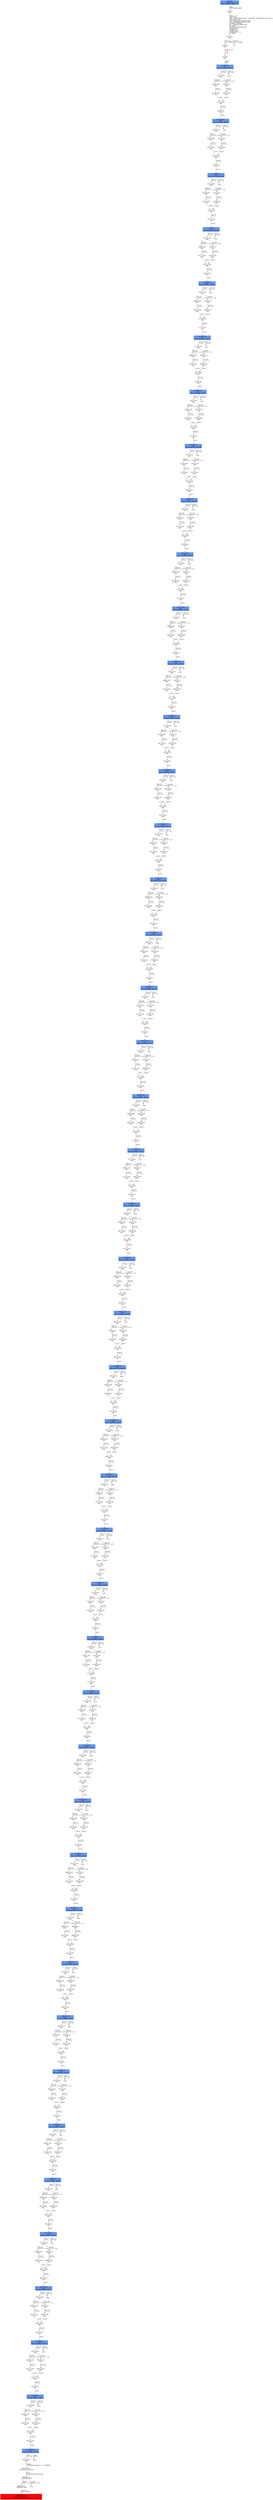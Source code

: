 digraph ARG {
node [style="filled" shape="box" color="white"]
0 [fillcolor="cornflowerblue" label="0 @ N20\nmain entry\nAbstractionState: ABS0: true\n" id="0"]
17 [label="17 @ N44\nmain\n" id="17"]
18 [label="18 @ N26\nmain\n" id="18"]
19 [label="19 @ N27\nmain\n" id="19"]
22 [label="22 @ N32\nmain\n" id="22"]
5174 [fillcolor="cornflowerblue" label="5174 @ N33\nmain\nAbstractionState: ABS535\n" id="5174"]
5175 [label="5175 @ N34\nmain\n" id="5175"]
5186 [label="5186 @ N38\nmain\n" id="5186"]
5187 [label="5187 @ N40\nmain\n" id="5187"]
5191 [label="5191 @ N36\nmain\n" id="5191"]
5192 [label="5192 @ N41\nmain\n" id="5192"]
5194 [fillcolor="cornflowerblue" label="5194 @ N33\nmain\nAbstractionState: ABS537\n" id="5194"]
5195 [label="5195 @ N34\nmain\n" id="5195"]
5206 [label="5206 @ N38\nmain\n" id="5206"]
5207 [label="5207 @ N40\nmain\n" id="5207"]
5211 [label="5211 @ N36\nmain\n" id="5211"]
5212 [label="5212 @ N41\nmain\n" id="5212"]
5214 [fillcolor="cornflowerblue" label="5214 @ N33\nmain\nAbstractionState: ABS539\n" id="5214"]
5215 [label="5215 @ N34\nmain\n" id="5215"]
5226 [label="5226 @ N38\nmain\n" id="5226"]
5227 [label="5227 @ N40\nmain\n" id="5227"]
5231 [label="5231 @ N36\nmain\n" id="5231"]
5232 [label="5232 @ N41\nmain\n" id="5232"]
5234 [fillcolor="cornflowerblue" label="5234 @ N33\nmain\nAbstractionState: ABS541\n" id="5234"]
5235 [label="5235 @ N34\nmain\n" id="5235"]
5246 [label="5246 @ N38\nmain\n" id="5246"]
5247 [label="5247 @ N40\nmain\n" id="5247"]
5251 [label="5251 @ N36\nmain\n" id="5251"]
5252 [label="5252 @ N41\nmain\n" id="5252"]
5254 [fillcolor="cornflowerblue" label="5254 @ N33\nmain\nAbstractionState: ABS543\n" id="5254"]
5255 [label="5255 @ N34\nmain\n" id="5255"]
5266 [label="5266 @ N38\nmain\n" id="5266"]
5267 [label="5267 @ N40\nmain\n" id="5267"]
5271 [label="5271 @ N36\nmain\n" id="5271"]
5272 [label="5272 @ N41\nmain\n" id="5272"]
5274 [fillcolor="cornflowerblue" label="5274 @ N33\nmain\nAbstractionState: ABS545\n" id="5274"]
5275 [label="5275 @ N34\nmain\n" id="5275"]
5286 [label="5286 @ N38\nmain\n" id="5286"]
5287 [label="5287 @ N40\nmain\n" id="5287"]
5291 [label="5291 @ N36\nmain\n" id="5291"]
5292 [label="5292 @ N41\nmain\n" id="5292"]
5294 [fillcolor="cornflowerblue" label="5294 @ N33\nmain\nAbstractionState: ABS547\n" id="5294"]
5295 [label="5295 @ N34\nmain\n" id="5295"]
5306 [label="5306 @ N38\nmain\n" id="5306"]
5307 [label="5307 @ N40\nmain\n" id="5307"]
5311 [label="5311 @ N36\nmain\n" id="5311"]
5312 [label="5312 @ N41\nmain\n" id="5312"]
5314 [fillcolor="cornflowerblue" label="5314 @ N33\nmain\nAbstractionState: ABS549\n" id="5314"]
5315 [label="5315 @ N34\nmain\n" id="5315"]
5326 [label="5326 @ N38\nmain\n" id="5326"]
5327 [label="5327 @ N40\nmain\n" id="5327"]
5331 [label="5331 @ N36\nmain\n" id="5331"]
5332 [label="5332 @ N41\nmain\n" id="5332"]
5334 [fillcolor="cornflowerblue" label="5334 @ N33\nmain\nAbstractionState: ABS551\n" id="5334"]
5335 [label="5335 @ N34\nmain\n" id="5335"]
5346 [label="5346 @ N38\nmain\n" id="5346"]
5347 [label="5347 @ N40\nmain\n" id="5347"]
5351 [label="5351 @ N36\nmain\n" id="5351"]
5352 [label="5352 @ N41\nmain\n" id="5352"]
5354 [fillcolor="cornflowerblue" label="5354 @ N33\nmain\nAbstractionState: ABS553\n" id="5354"]
5355 [label="5355 @ N34\nmain\n" id="5355"]
5366 [label="5366 @ N38\nmain\n" id="5366"]
5367 [label="5367 @ N40\nmain\n" id="5367"]
5371 [label="5371 @ N36\nmain\n" id="5371"]
5372 [label="5372 @ N41\nmain\n" id="5372"]
5374 [fillcolor="cornflowerblue" label="5374 @ N33\nmain\nAbstractionState: ABS555\n" id="5374"]
5375 [label="5375 @ N34\nmain\n" id="5375"]
5386 [label="5386 @ N38\nmain\n" id="5386"]
5387 [label="5387 @ N40\nmain\n" id="5387"]
5391 [label="5391 @ N36\nmain\n" id="5391"]
5392 [label="5392 @ N41\nmain\n" id="5392"]
5394 [fillcolor="cornflowerblue" label="5394 @ N33\nmain\nAbstractionState: ABS557\n" id="5394"]
5395 [label="5395 @ N34\nmain\n" id="5395"]
5406 [label="5406 @ N38\nmain\n" id="5406"]
5407 [label="5407 @ N40\nmain\n" id="5407"]
5411 [label="5411 @ N36\nmain\n" id="5411"]
5412 [label="5412 @ N41\nmain\n" id="5412"]
5414 [fillcolor="cornflowerblue" label="5414 @ N33\nmain\nAbstractionState: ABS559\n" id="5414"]
5415 [label="5415 @ N34\nmain\n" id="5415"]
5426 [label="5426 @ N38\nmain\n" id="5426"]
5427 [label="5427 @ N40\nmain\n" id="5427"]
5431 [label="5431 @ N36\nmain\n" id="5431"]
5432 [label="5432 @ N41\nmain\n" id="5432"]
5434 [fillcolor="cornflowerblue" label="5434 @ N33\nmain\nAbstractionState: ABS561\n" id="5434"]
5435 [label="5435 @ N34\nmain\n" id="5435"]
5446 [label="5446 @ N38\nmain\n" id="5446"]
5447 [label="5447 @ N40\nmain\n" id="5447"]
5451 [label="5451 @ N36\nmain\n" id="5451"]
5452 [label="5452 @ N41\nmain\n" id="5452"]
5454 [fillcolor="cornflowerblue" label="5454 @ N33\nmain\nAbstractionState: ABS563\n" id="5454"]
5455 [label="5455 @ N34\nmain\n" id="5455"]
5466 [label="5466 @ N38\nmain\n" id="5466"]
5467 [label="5467 @ N40\nmain\n" id="5467"]
5471 [label="5471 @ N36\nmain\n" id="5471"]
5472 [label="5472 @ N41\nmain\n" id="5472"]
5474 [fillcolor="cornflowerblue" label="5474 @ N33\nmain\nAbstractionState: ABS565\n" id="5474"]
5475 [label="5475 @ N34\nmain\n" id="5475"]
5486 [label="5486 @ N38\nmain\n" id="5486"]
5487 [label="5487 @ N40\nmain\n" id="5487"]
5491 [label="5491 @ N36\nmain\n" id="5491"]
5492 [label="5492 @ N41\nmain\n" id="5492"]
5494 [fillcolor="cornflowerblue" label="5494 @ N33\nmain\nAbstractionState: ABS567\n" id="5494"]
5495 [label="5495 @ N34\nmain\n" id="5495"]
5506 [label="5506 @ N38\nmain\n" id="5506"]
5507 [label="5507 @ N40\nmain\n" id="5507"]
5511 [label="5511 @ N36\nmain\n" id="5511"]
5512 [label="5512 @ N41\nmain\n" id="5512"]
5514 [fillcolor="cornflowerblue" label="5514 @ N33\nmain\nAbstractionState: ABS569\n" id="5514"]
5515 [label="5515 @ N34\nmain\n" id="5515"]
5526 [label="5526 @ N38\nmain\n" id="5526"]
5527 [label="5527 @ N40\nmain\n" id="5527"]
5531 [label="5531 @ N36\nmain\n" id="5531"]
5532 [label="5532 @ N41\nmain\n" id="5532"]
5534 [fillcolor="cornflowerblue" label="5534 @ N33\nmain\nAbstractionState: ABS571\n" id="5534"]
5535 [label="5535 @ N34\nmain\n" id="5535"]
5546 [label="5546 @ N38\nmain\n" id="5546"]
5547 [label="5547 @ N40\nmain\n" id="5547"]
5551 [label="5551 @ N36\nmain\n" id="5551"]
5552 [label="5552 @ N41\nmain\n" id="5552"]
5554 [fillcolor="cornflowerblue" label="5554 @ N33\nmain\nAbstractionState: ABS573\n" id="5554"]
5555 [label="5555 @ N34\nmain\n" id="5555"]
5566 [label="5566 @ N38\nmain\n" id="5566"]
5567 [label="5567 @ N40\nmain\n" id="5567"]
5571 [label="5571 @ N36\nmain\n" id="5571"]
5572 [label="5572 @ N41\nmain\n" id="5572"]
5574 [fillcolor="cornflowerblue" label="5574 @ N33\nmain\nAbstractionState: ABS575\n" id="5574"]
5575 [label="5575 @ N34\nmain\n" id="5575"]
5586 [label="5586 @ N38\nmain\n" id="5586"]
5587 [label="5587 @ N40\nmain\n" id="5587"]
5591 [label="5591 @ N36\nmain\n" id="5591"]
5592 [label="5592 @ N41\nmain\n" id="5592"]
5594 [fillcolor="cornflowerblue" label="5594 @ N33\nmain\nAbstractionState: ABS577\n" id="5594"]
5595 [label="5595 @ N34\nmain\n" id="5595"]
5606 [label="5606 @ N38\nmain\n" id="5606"]
5607 [label="5607 @ N40\nmain\n" id="5607"]
5611 [label="5611 @ N36\nmain\n" id="5611"]
5612 [label="5612 @ N41\nmain\n" id="5612"]
5614 [fillcolor="cornflowerblue" label="5614 @ N33\nmain\nAbstractionState: ABS579\n" id="5614"]
5615 [label="5615 @ N34\nmain\n" id="5615"]
5626 [label="5626 @ N38\nmain\n" id="5626"]
5627 [label="5627 @ N40\nmain\n" id="5627"]
5631 [label="5631 @ N36\nmain\n" id="5631"]
5632 [label="5632 @ N41\nmain\n" id="5632"]
5634 [fillcolor="cornflowerblue" label="5634 @ N33\nmain\nAbstractionState: ABS581\n" id="5634"]
5635 [label="5635 @ N34\nmain\n" id="5635"]
5646 [label="5646 @ N38\nmain\n" id="5646"]
5647 [label="5647 @ N40\nmain\n" id="5647"]
5651 [label="5651 @ N36\nmain\n" id="5651"]
5652 [label="5652 @ N41\nmain\n" id="5652"]
5654 [fillcolor="cornflowerblue" label="5654 @ N33\nmain\nAbstractionState: ABS583\n" id="5654"]
5655 [label="5655 @ N34\nmain\n" id="5655"]
5666 [label="5666 @ N38\nmain\n" id="5666"]
5667 [label="5667 @ N40\nmain\n" id="5667"]
5671 [label="5671 @ N36\nmain\n" id="5671"]
5672 [label="5672 @ N41\nmain\n" id="5672"]
5674 [fillcolor="cornflowerblue" label="5674 @ N33\nmain\nAbstractionState: ABS585\n" id="5674"]
5675 [label="5675 @ N34\nmain\n" id="5675"]
5686 [label="5686 @ N38\nmain\n" id="5686"]
5687 [label="5687 @ N40\nmain\n" id="5687"]
5691 [label="5691 @ N36\nmain\n" id="5691"]
5692 [label="5692 @ N41\nmain\n" id="5692"]
5694 [fillcolor="cornflowerblue" label="5694 @ N33\nmain\nAbstractionState: ABS587\n" id="5694"]
5695 [label="5695 @ N34\nmain\n" id="5695"]
5706 [label="5706 @ N38\nmain\n" id="5706"]
5707 [label="5707 @ N40\nmain\n" id="5707"]
5711 [label="5711 @ N36\nmain\n" id="5711"]
5712 [label="5712 @ N41\nmain\n" id="5712"]
5714 [fillcolor="cornflowerblue" label="5714 @ N33\nmain\nAbstractionState: ABS589\n" id="5714"]
5715 [label="5715 @ N34\nmain\n" id="5715"]
5726 [label="5726 @ N38\nmain\n" id="5726"]
5727 [label="5727 @ N40\nmain\n" id="5727"]
5731 [label="5731 @ N36\nmain\n" id="5731"]
5732 [label="5732 @ N41\nmain\n" id="5732"]
5734 [fillcolor="cornflowerblue" label="5734 @ N33\nmain\nAbstractionState: ABS591\n" id="5734"]
5735 [label="5735 @ N34\nmain\n" id="5735"]
5746 [label="5746 @ N38\nmain\n" id="5746"]
5747 [label="5747 @ N40\nmain\n" id="5747"]
5751 [label="5751 @ N36\nmain\n" id="5751"]
5752 [label="5752 @ N41\nmain\n" id="5752"]
5754 [fillcolor="cornflowerblue" label="5754 @ N33\nmain\nAbstractionState: ABS593\n" id="5754"]
5755 [label="5755 @ N34\nmain\n" id="5755"]
5766 [label="5766 @ N38\nmain\n" id="5766"]
5767 [label="5767 @ N40\nmain\n" id="5767"]
5771 [label="5771 @ N36\nmain\n" id="5771"]
5772 [label="5772 @ N41\nmain\n" id="5772"]
5774 [fillcolor="cornflowerblue" label="5774 @ N33\nmain\nAbstractionState: ABS595\n" id="5774"]
5775 [label="5775 @ N34\nmain\n" id="5775"]
5786 [label="5786 @ N38\nmain\n" id="5786"]
5787 [label="5787 @ N40\nmain\n" id="5787"]
5791 [label="5791 @ N36\nmain\n" id="5791"]
5792 [label="5792 @ N41\nmain\n" id="5792"]
5794 [fillcolor="cornflowerblue" label="5794 @ N33\nmain\nAbstractionState: ABS597\n" id="5794"]
5795 [label="5795 @ N34\nmain\n" id="5795"]
5806 [label="5806 @ N38\nmain\n" id="5806"]
5807 [label="5807 @ N40\nmain\n" id="5807"]
5811 [label="5811 @ N36\nmain\n" id="5811"]
5812 [label="5812 @ N41\nmain\n" id="5812"]
5814 [fillcolor="cornflowerblue" label="5814 @ N33\nmain\nAbstractionState: ABS599\n" id="5814"]
5815 [label="5815 @ N34\nmain\n" id="5815"]
5826 [label="5826 @ N38\nmain\n" id="5826"]
5827 [label="5827 @ N40\nmain\n" id="5827"]
5831 [label="5831 @ N36\nmain\n" id="5831"]
5832 [label="5832 @ N41\nmain\n" id="5832"]
5834 [fillcolor="cornflowerblue" label="5834 @ N33\nmain\nAbstractionState: ABS601\n" id="5834"]
5835 [label="5835 @ N34\nmain\n" id="5835"]
5846 [label="5846 @ N38\nmain\n" id="5846"]
5847 [label="5847 @ N40\nmain\n" id="5847"]
5851 [label="5851 @ N36\nmain\n" id="5851"]
5852 [label="5852 @ N41\nmain\n" id="5852"]
5854 [fillcolor="cornflowerblue" label="5854 @ N33\nmain\nAbstractionState: ABS603\n" id="5854"]
5855 [label="5855 @ N34\nmain\n" id="5855"]
5866 [label="5866 @ N38\nmain\n" id="5866"]
5867 [label="5867 @ N40\nmain\n" id="5867"]
5871 [label="5871 @ N36\nmain\n" id="5871"]
5872 [label="5872 @ N41\nmain\n" id="5872"]
5874 [fillcolor="cornflowerblue" label="5874 @ N33\nmain\nAbstractionState: ABS605\n" id="5874"]
5875 [label="5875 @ N34\nmain\n" id="5875"]
5886 [label="5886 @ N38\nmain\n" id="5886"]
5887 [label="5887 @ N40\nmain\n" id="5887"]
5891 [label="5891 @ N36\nmain\n" id="5891"]
5892 [label="5892 @ N41\nmain\n" id="5892"]
5894 [fillcolor="cornflowerblue" label="5894 @ N33\nmain\nAbstractionState: ABS607\n" id="5894"]
5895 [label="5895 @ N34\nmain\n" id="5895"]
5906 [label="5906 @ N38\nmain\n" id="5906"]
5907 [label="5907 @ N40\nmain\n" id="5907"]
5911 [label="5911 @ N36\nmain\n" id="5911"]
5912 [label="5912 @ N41\nmain\n" id="5912"]
5914 [fillcolor="cornflowerblue" label="5914 @ N33\nmain\nAbstractionState: ABS609\n" id="5914"]
5915 [label="5915 @ N34\nmain\n" id="5915"]
5926 [label="5926 @ N38\nmain\n" id="5926"]
5927 [label="5927 @ N40\nmain\n" id="5927"]
5931 [label="5931 @ N36\nmain\n" id="5931"]
5932 [label="5932 @ N41\nmain\n" id="5932"]
5934 [fillcolor="cornflowerblue" label="5934 @ N33\nmain\nAbstractionState: ABS611\n" id="5934"]
5935 [label="5935 @ N34\nmain\n" id="5935"]
5946 [label="5946 @ N38\nmain\n" id="5946"]
5947 [label="5947 @ N40\nmain\n" id="5947"]
5951 [label="5951 @ N36\nmain\n" id="5951"]
5952 [label="5952 @ N41\nmain\n" id="5952"]
5954 [fillcolor="cornflowerblue" label="5954 @ N33\nmain\nAbstractionState: ABS613\n" id="5954"]
5955 [label="5955 @ N34\nmain\n" id="5955"]
5966 [label="5966 @ N38\nmain\n" id="5966"]
5967 [label="5967 @ N40\nmain\n" id="5967"]
5971 [label="5971 @ N36\nmain\n" id="5971"]
5972 [label="5972 @ N41\nmain\n" id="5972"]
5974 [fillcolor="cornflowerblue" label="5974 @ N33\nmain\nAbstractionState: ABS615\n" id="5974"]
5975 [label="5975 @ N34\nmain\n" id="5975"]
5986 [label="5986 @ N38\nmain\n" id="5986"]
5987 [label="5987 @ N40\nmain\n" id="5987"]
5991 [label="5991 @ N36\nmain\n" id="5991"]
5992 [label="5992 @ N41\nmain\n" id="5992"]
5994 [fillcolor="cornflowerblue" label="5994 @ N33\nmain\nAbstractionState: ABS617\n" id="5994"]
5995 [label="5995 @ N34\nmain\n" id="5995"]
6006 [label="6006 @ N38\nmain\n" id="6006"]
6007 [label="6007 @ N40\nmain\n" id="6007"]
6011 [label="6011 @ N36\nmain\n" id="6011"]
6012 [label="6012 @ N41\nmain\n" id="6012"]
6014 [fillcolor="cornflowerblue" label="6014 @ N33\nmain\nAbstractionState: ABS619\n" id="6014"]
6015 [label="6015 @ N34\nmain\n" id="6015"]
6026 [label="6026 @ N38\nmain\n" id="6026"]
6027 [label="6027 @ N40\nmain\n" id="6027"]
6031 [label="6031 @ N36\nmain\n" id="6031"]
6032 [label="6032 @ N41\nmain\n" id="6032"]
6034 [fillcolor="cornflowerblue" label="6034 @ N33\nmain\nAbstractionState: ABS621\n" id="6034"]
6035 [label="6035 @ N34\nmain\n" id="6035"]
6046 [label="6046 @ N38\nmain\n" id="6046"]
6047 [label="6047 @ N40\nmain\n" id="6047"]
6051 [label="6051 @ N36\nmain\n" id="6051"]
6052 [label="6052 @ N41\nmain\n" id="6052"]
6054 [fillcolor="cornflowerblue" label="6054 @ N33\nmain\nAbstractionState: ABS623\n" id="6054"]
6056 [label="6056 @ N35\nmain\n" id="6056"]
6057 [label="6057 @ N11\n__VERIFIER_assert entry\n" id="6057"]
6058 [label="6058 @ N12\n__VERIFIER_assert\n" id="6058"]
6059 [label="6059 @ N14\n__VERIFIER_assert\n" id="6059"]
6062 [fillcolor="red" label="6062 @ N15\n__VERIFIER_assert\nAbstractionState: ABS624\n AutomatonState: ErrorLabelAutomaton: _predefinedState_ERROR\n" id="6062"]
6045 [label="6045 @ N37\nmain\n" id="6045"]
6049 [label="6049 @ N39\nmain\n" id="6049"]
6025 [label="6025 @ N37\nmain\n" id="6025"]
6029 [label="6029 @ N39\nmain\n" id="6029"]
6005 [label="6005 @ N37\nmain\n" id="6005"]
6009 [label="6009 @ N39\nmain\n" id="6009"]
5985 [label="5985 @ N37\nmain\n" id="5985"]
5989 [label="5989 @ N39\nmain\n" id="5989"]
5965 [label="5965 @ N37\nmain\n" id="5965"]
5969 [label="5969 @ N39\nmain\n" id="5969"]
5945 [label="5945 @ N37\nmain\n" id="5945"]
5949 [label="5949 @ N39\nmain\n" id="5949"]
5925 [label="5925 @ N37\nmain\n" id="5925"]
5929 [label="5929 @ N39\nmain\n" id="5929"]
5905 [label="5905 @ N37\nmain\n" id="5905"]
5909 [label="5909 @ N39\nmain\n" id="5909"]
5885 [label="5885 @ N37\nmain\n" id="5885"]
5889 [label="5889 @ N39\nmain\n" id="5889"]
5865 [label="5865 @ N37\nmain\n" id="5865"]
5869 [label="5869 @ N39\nmain\n" id="5869"]
5845 [label="5845 @ N37\nmain\n" id="5845"]
5849 [label="5849 @ N39\nmain\n" id="5849"]
5825 [label="5825 @ N37\nmain\n" id="5825"]
5829 [label="5829 @ N39\nmain\n" id="5829"]
5805 [label="5805 @ N37\nmain\n" id="5805"]
5809 [label="5809 @ N39\nmain\n" id="5809"]
5785 [label="5785 @ N37\nmain\n" id="5785"]
5789 [label="5789 @ N39\nmain\n" id="5789"]
5765 [label="5765 @ N37\nmain\n" id="5765"]
5769 [label="5769 @ N39\nmain\n" id="5769"]
5745 [label="5745 @ N37\nmain\n" id="5745"]
5749 [label="5749 @ N39\nmain\n" id="5749"]
5725 [label="5725 @ N37\nmain\n" id="5725"]
5729 [label="5729 @ N39\nmain\n" id="5729"]
5705 [label="5705 @ N37\nmain\n" id="5705"]
5709 [label="5709 @ N39\nmain\n" id="5709"]
5685 [label="5685 @ N37\nmain\n" id="5685"]
5689 [label="5689 @ N39\nmain\n" id="5689"]
5665 [label="5665 @ N37\nmain\n" id="5665"]
5669 [label="5669 @ N39\nmain\n" id="5669"]
5645 [label="5645 @ N37\nmain\n" id="5645"]
5649 [label="5649 @ N39\nmain\n" id="5649"]
5625 [label="5625 @ N37\nmain\n" id="5625"]
5629 [label="5629 @ N39\nmain\n" id="5629"]
5605 [label="5605 @ N37\nmain\n" id="5605"]
5609 [label="5609 @ N39\nmain\n" id="5609"]
5585 [label="5585 @ N37\nmain\n" id="5585"]
5589 [label="5589 @ N39\nmain\n" id="5589"]
5565 [label="5565 @ N37\nmain\n" id="5565"]
5569 [label="5569 @ N39\nmain\n" id="5569"]
5545 [label="5545 @ N37\nmain\n" id="5545"]
5549 [label="5549 @ N39\nmain\n" id="5549"]
5525 [label="5525 @ N37\nmain\n" id="5525"]
5529 [label="5529 @ N39\nmain\n" id="5529"]
5505 [label="5505 @ N37\nmain\n" id="5505"]
5509 [label="5509 @ N39\nmain\n" id="5509"]
5485 [label="5485 @ N37\nmain\n" id="5485"]
5489 [label="5489 @ N39\nmain\n" id="5489"]
5465 [label="5465 @ N37\nmain\n" id="5465"]
5469 [label="5469 @ N39\nmain\n" id="5469"]
5445 [label="5445 @ N37\nmain\n" id="5445"]
5449 [label="5449 @ N39\nmain\n" id="5449"]
5425 [label="5425 @ N37\nmain\n" id="5425"]
5429 [label="5429 @ N39\nmain\n" id="5429"]
5405 [label="5405 @ N37\nmain\n" id="5405"]
5409 [label="5409 @ N39\nmain\n" id="5409"]
5385 [label="5385 @ N37\nmain\n" id="5385"]
5389 [label="5389 @ N39\nmain\n" id="5389"]
5365 [label="5365 @ N37\nmain\n" id="5365"]
5369 [label="5369 @ N39\nmain\n" id="5369"]
5345 [label="5345 @ N37\nmain\n" id="5345"]
5349 [label="5349 @ N39\nmain\n" id="5349"]
5325 [label="5325 @ N37\nmain\n" id="5325"]
5329 [label="5329 @ N39\nmain\n" id="5329"]
5305 [label="5305 @ N37\nmain\n" id="5305"]
5309 [label="5309 @ N39\nmain\n" id="5309"]
5285 [label="5285 @ N37\nmain\n" id="5285"]
5289 [label="5289 @ N39\nmain\n" id="5289"]
5265 [label="5265 @ N37\nmain\n" id="5265"]
5269 [label="5269 @ N39\nmain\n" id="5269"]
5245 [label="5245 @ N37\nmain\n" id="5245"]
5249 [label="5249 @ N39\nmain\n" id="5249"]
5225 [label="5225 @ N37\nmain\n" id="5225"]
5229 [label="5229 @ N39\nmain\n" id="5229"]
5205 [label="5205 @ N37\nmain\n" id="5205"]
5209 [label="5209 @ N39\nmain\n" id="5209"]
5185 [label="5185 @ N37\nmain\n" id="5185"]
5189 [label="5189 @ N39\nmain\n" id="5189"]
0 -> 17 [color="red" label="Line 0: \lINIT GLOBAL VARS\l" id="0 -> 17"]
17 -> 18 [color="red" label="Lines 7 - 31: \lvoid abort();\lvoid __assert_fail(const char *, const char *, unsigned int, const char *);\lvoid reach_error();\lvoid assume_abort_if_not(int cond);\lvoid __VERIFIER_assert(int cond);\lint SIZE = 2000000;\lint __VERIFIER_nondet_int();\lint main();\lFunction start dummy edge\lunsigned int n;\lunsigned int i;\lunsigned int j;\lunsigned int l = 0;\ln = SIZE;\l" id="17 -> 18"]
18 -> 19 [color="red" label="Line 32: \l[n <= SIZE]\l" id="18 -> 19"]
18 -> 20 [label="Line 32: \l[!(n <= SIZE)]\l" id="18 -> 20"]
19 -> 22 [color="red" label="Lines 34 - 36: \li = 0;\lj = 0;\ll = 0;\l" id="19 -> 22"]
22 -> 5174 [color="red" label="Line 37: \lwhile\l" id="22 -> 5174"]
5174 -> 5175 [color="red" label="Line 37: \l[l < n]\l" id="5174 -> 5175"]
5174 -> 5176 [label="Line 37: \l[!(l < n)]\l" id="5174 -> 5176"]
5175 -> 5185 [label="Line 39: \l[(l % 2) == 0]\l" id="5175 -> 5185"]
5175 -> 5186 [color="red" label="Line 39: \l[!((l % 2) == 0)]\l" id="5175 -> 5186"]
5186 -> 5187 [color="red" label="Line 42: \lj = j + 1;\l" id="5186 -> 5187"]
5187 -> 5191 [color="red" label="Line 0: \l\l" id="5187 -> 5191"]
5191 -> 5192 [color="red" label="Line 43: \ll = l + 1;\l" id="5191 -> 5192"]
5192 -> 5194 [color="red" label="Line 0: \l\l" id="5192 -> 5194"]
5194 -> 5195 [color="red" label="Line 37: \l[l < n]\l" id="5194 -> 5195"]
5194 -> 5196 [label="Line 37: \l[!(l < n)]\l" id="5194 -> 5196"]
5195 -> 5205 [label="Line 39: \l[(l % 2) == 0]\l" id="5195 -> 5205"]
5195 -> 5206 [color="red" label="Line 39: \l[!((l % 2) == 0)]\l" id="5195 -> 5206"]
5206 -> 5207 [color="red" label="Line 42: \lj = j + 1;\l" id="5206 -> 5207"]
5207 -> 5211 [color="red" label="Line 0: \l\l" id="5207 -> 5211"]
5211 -> 5212 [color="red" label="Line 43: \ll = l + 1;\l" id="5211 -> 5212"]
5212 -> 5214 [color="red" label="Line 0: \l\l" id="5212 -> 5214"]
5214 -> 5215 [color="red" label="Line 37: \l[l < n]\l" id="5214 -> 5215"]
5214 -> 5216 [label="Line 37: \l[!(l < n)]\l" id="5214 -> 5216"]
5215 -> 5225 [label="Line 39: \l[(l % 2) == 0]\l" id="5215 -> 5225"]
5215 -> 5226 [color="red" label="Line 39: \l[!((l % 2) == 0)]\l" id="5215 -> 5226"]
5226 -> 5227 [color="red" label="Line 42: \lj = j + 1;\l" id="5226 -> 5227"]
5227 -> 5231 [color="red" label="Line 0: \l\l" id="5227 -> 5231"]
5231 -> 5232 [color="red" label="Line 43: \ll = l + 1;\l" id="5231 -> 5232"]
5232 -> 5234 [color="red" label="Line 0: \l\l" id="5232 -> 5234"]
5234 -> 5235 [color="red" label="Line 37: \l[l < n]\l" id="5234 -> 5235"]
5234 -> 5236 [label="Line 37: \l[!(l < n)]\l" id="5234 -> 5236"]
5235 -> 5245 [label="Line 39: \l[(l % 2) == 0]\l" id="5235 -> 5245"]
5235 -> 5246 [color="red" label="Line 39: \l[!((l % 2) == 0)]\l" id="5235 -> 5246"]
5246 -> 5247 [color="red" label="Line 42: \lj = j + 1;\l" id="5246 -> 5247"]
5247 -> 5251 [color="red" label="Line 0: \l\l" id="5247 -> 5251"]
5251 -> 5252 [color="red" label="Line 43: \ll = l + 1;\l" id="5251 -> 5252"]
5252 -> 5254 [color="red" label="Line 0: \l\l" id="5252 -> 5254"]
5254 -> 5255 [color="red" label="Line 37: \l[l < n]\l" id="5254 -> 5255"]
5254 -> 5256 [label="Line 37: \l[!(l < n)]\l" id="5254 -> 5256"]
5255 -> 5265 [label="Line 39: \l[(l % 2) == 0]\l" id="5255 -> 5265"]
5255 -> 5266 [color="red" label="Line 39: \l[!((l % 2) == 0)]\l" id="5255 -> 5266"]
5266 -> 5267 [color="red" label="Line 42: \lj = j + 1;\l" id="5266 -> 5267"]
5267 -> 5271 [color="red" label="Line 0: \l\l" id="5267 -> 5271"]
5271 -> 5272 [color="red" label="Line 43: \ll = l + 1;\l" id="5271 -> 5272"]
5272 -> 5274 [color="red" label="Line 0: \l\l" id="5272 -> 5274"]
5274 -> 5275 [color="red" label="Line 37: \l[l < n]\l" id="5274 -> 5275"]
5274 -> 5276 [label="Line 37: \l[!(l < n)]\l" id="5274 -> 5276"]
5275 -> 5285 [label="Line 39: \l[(l % 2) == 0]\l" id="5275 -> 5285"]
5275 -> 5286 [color="red" label="Line 39: \l[!((l % 2) == 0)]\l" id="5275 -> 5286"]
5286 -> 5287 [color="red" label="Line 42: \lj = j + 1;\l" id="5286 -> 5287"]
5287 -> 5291 [color="red" label="Line 0: \l\l" id="5287 -> 5291"]
5291 -> 5292 [color="red" label="Line 43: \ll = l + 1;\l" id="5291 -> 5292"]
5292 -> 5294 [color="red" label="Line 0: \l\l" id="5292 -> 5294"]
5294 -> 5295 [color="red" label="Line 37: \l[l < n]\l" id="5294 -> 5295"]
5294 -> 5296 [label="Line 37: \l[!(l < n)]\l" id="5294 -> 5296"]
5295 -> 5305 [label="Line 39: \l[(l % 2) == 0]\l" id="5295 -> 5305"]
5295 -> 5306 [color="red" label="Line 39: \l[!((l % 2) == 0)]\l" id="5295 -> 5306"]
5306 -> 5307 [color="red" label="Line 42: \lj = j + 1;\l" id="5306 -> 5307"]
5307 -> 5311 [color="red" label="Line 0: \l\l" id="5307 -> 5311"]
5311 -> 5312 [color="red" label="Line 43: \ll = l + 1;\l" id="5311 -> 5312"]
5312 -> 5314 [color="red" label="Line 0: \l\l" id="5312 -> 5314"]
5314 -> 5315 [color="red" label="Line 37: \l[l < n]\l" id="5314 -> 5315"]
5314 -> 5316 [label="Line 37: \l[!(l < n)]\l" id="5314 -> 5316"]
5315 -> 5325 [label="Line 39: \l[(l % 2) == 0]\l" id="5315 -> 5325"]
5315 -> 5326 [color="red" label="Line 39: \l[!((l % 2) == 0)]\l" id="5315 -> 5326"]
5326 -> 5327 [color="red" label="Line 42: \lj = j + 1;\l" id="5326 -> 5327"]
5327 -> 5331 [color="red" label="Line 0: \l\l" id="5327 -> 5331"]
5331 -> 5332 [color="red" label="Line 43: \ll = l + 1;\l" id="5331 -> 5332"]
5332 -> 5334 [color="red" label="Line 0: \l\l" id="5332 -> 5334"]
5334 -> 5335 [color="red" label="Line 37: \l[l < n]\l" id="5334 -> 5335"]
5334 -> 5336 [label="Line 37: \l[!(l < n)]\l" id="5334 -> 5336"]
5335 -> 5345 [label="Line 39: \l[(l % 2) == 0]\l" id="5335 -> 5345"]
5335 -> 5346 [color="red" label="Line 39: \l[!((l % 2) == 0)]\l" id="5335 -> 5346"]
5346 -> 5347 [color="red" label="Line 42: \lj = j + 1;\l" id="5346 -> 5347"]
5347 -> 5351 [color="red" label="Line 0: \l\l" id="5347 -> 5351"]
5351 -> 5352 [color="red" label="Line 43: \ll = l + 1;\l" id="5351 -> 5352"]
5352 -> 5354 [color="red" label="Line 0: \l\l" id="5352 -> 5354"]
5354 -> 5355 [color="red" label="Line 37: \l[l < n]\l" id="5354 -> 5355"]
5354 -> 5356 [label="Line 37: \l[!(l < n)]\l" id="5354 -> 5356"]
5355 -> 5365 [label="Line 39: \l[(l % 2) == 0]\l" id="5355 -> 5365"]
5355 -> 5366 [color="red" label="Line 39: \l[!((l % 2) == 0)]\l" id="5355 -> 5366"]
5366 -> 5367 [color="red" label="Line 42: \lj = j + 1;\l" id="5366 -> 5367"]
5367 -> 5371 [color="red" label="Line 0: \l\l" id="5367 -> 5371"]
5371 -> 5372 [color="red" label="Line 43: \ll = l + 1;\l" id="5371 -> 5372"]
5372 -> 5374 [color="red" label="Line 0: \l\l" id="5372 -> 5374"]
5374 -> 5375 [color="red" label="Line 37: \l[l < n]\l" id="5374 -> 5375"]
5374 -> 5376 [label="Line 37: \l[!(l < n)]\l" id="5374 -> 5376"]
5375 -> 5385 [label="Line 39: \l[(l % 2) == 0]\l" id="5375 -> 5385"]
5375 -> 5386 [color="red" label="Line 39: \l[!((l % 2) == 0)]\l" id="5375 -> 5386"]
5386 -> 5387 [color="red" label="Line 42: \lj = j + 1;\l" id="5386 -> 5387"]
5387 -> 5391 [color="red" label="Line 0: \l\l" id="5387 -> 5391"]
5391 -> 5392 [color="red" label="Line 43: \ll = l + 1;\l" id="5391 -> 5392"]
5392 -> 5394 [color="red" label="Line 0: \l\l" id="5392 -> 5394"]
5394 -> 5395 [color="red" label="Line 37: \l[l < n]\l" id="5394 -> 5395"]
5394 -> 5396 [label="Line 37: \l[!(l < n)]\l" id="5394 -> 5396"]
5395 -> 5405 [label="Line 39: \l[(l % 2) == 0]\l" id="5395 -> 5405"]
5395 -> 5406 [color="red" label="Line 39: \l[!((l % 2) == 0)]\l" id="5395 -> 5406"]
5406 -> 5407 [color="red" label="Line 42: \lj = j + 1;\l" id="5406 -> 5407"]
5407 -> 5411 [color="red" label="Line 0: \l\l" id="5407 -> 5411"]
5411 -> 5412 [color="red" label="Line 43: \ll = l + 1;\l" id="5411 -> 5412"]
5412 -> 5414 [color="red" label="Line 0: \l\l" id="5412 -> 5414"]
5414 -> 5415 [color="red" label="Line 37: \l[l < n]\l" id="5414 -> 5415"]
5414 -> 5416 [label="Line 37: \l[!(l < n)]\l" id="5414 -> 5416"]
5415 -> 5425 [label="Line 39: \l[(l % 2) == 0]\l" id="5415 -> 5425"]
5415 -> 5426 [color="red" label="Line 39: \l[!((l % 2) == 0)]\l" id="5415 -> 5426"]
5426 -> 5427 [color="red" label="Line 42: \lj = j + 1;\l" id="5426 -> 5427"]
5427 -> 5431 [color="red" label="Line 0: \l\l" id="5427 -> 5431"]
5431 -> 5432 [color="red" label="Line 43: \ll = l + 1;\l" id="5431 -> 5432"]
5432 -> 5434 [color="red" label="Line 0: \l\l" id="5432 -> 5434"]
5434 -> 5435 [color="red" label="Line 37: \l[l < n]\l" id="5434 -> 5435"]
5434 -> 5436 [label="Line 37: \l[!(l < n)]\l" id="5434 -> 5436"]
5435 -> 5445 [label="Line 39: \l[(l % 2) == 0]\l" id="5435 -> 5445"]
5435 -> 5446 [color="red" label="Line 39: \l[!((l % 2) == 0)]\l" id="5435 -> 5446"]
5446 -> 5447 [color="red" label="Line 42: \lj = j + 1;\l" id="5446 -> 5447"]
5447 -> 5451 [color="red" label="Line 0: \l\l" id="5447 -> 5451"]
5451 -> 5452 [color="red" label="Line 43: \ll = l + 1;\l" id="5451 -> 5452"]
5452 -> 5454 [color="red" label="Line 0: \l\l" id="5452 -> 5454"]
5454 -> 5455 [color="red" label="Line 37: \l[l < n]\l" id="5454 -> 5455"]
5454 -> 5456 [label="Line 37: \l[!(l < n)]\l" id="5454 -> 5456"]
5455 -> 5465 [label="Line 39: \l[(l % 2) == 0]\l" id="5455 -> 5465"]
5455 -> 5466 [color="red" label="Line 39: \l[!((l % 2) == 0)]\l" id="5455 -> 5466"]
5466 -> 5467 [color="red" label="Line 42: \lj = j + 1;\l" id="5466 -> 5467"]
5467 -> 5471 [color="red" label="Line 0: \l\l" id="5467 -> 5471"]
5471 -> 5472 [color="red" label="Line 43: \ll = l + 1;\l" id="5471 -> 5472"]
5472 -> 5474 [color="red" label="Line 0: \l\l" id="5472 -> 5474"]
5474 -> 5475 [color="red" label="Line 37: \l[l < n]\l" id="5474 -> 5475"]
5474 -> 5476 [label="Line 37: \l[!(l < n)]\l" id="5474 -> 5476"]
5475 -> 5485 [label="Line 39: \l[(l % 2) == 0]\l" id="5475 -> 5485"]
5475 -> 5486 [color="red" label="Line 39: \l[!((l % 2) == 0)]\l" id="5475 -> 5486"]
5486 -> 5487 [color="red" label="Line 42: \lj = j + 1;\l" id="5486 -> 5487"]
5487 -> 5491 [color="red" label="Line 0: \l\l" id="5487 -> 5491"]
5491 -> 5492 [color="red" label="Line 43: \ll = l + 1;\l" id="5491 -> 5492"]
5492 -> 5494 [color="red" label="Line 0: \l\l" id="5492 -> 5494"]
5494 -> 5495 [color="red" label="Line 37: \l[l < n]\l" id="5494 -> 5495"]
5494 -> 5496 [label="Line 37: \l[!(l < n)]\l" id="5494 -> 5496"]
5495 -> 5505 [label="Line 39: \l[(l % 2) == 0]\l" id="5495 -> 5505"]
5495 -> 5506 [color="red" label="Line 39: \l[!((l % 2) == 0)]\l" id="5495 -> 5506"]
5506 -> 5507 [color="red" label="Line 42: \lj = j + 1;\l" id="5506 -> 5507"]
5507 -> 5511 [color="red" label="Line 0: \l\l" id="5507 -> 5511"]
5511 -> 5512 [color="red" label="Line 43: \ll = l + 1;\l" id="5511 -> 5512"]
5512 -> 5514 [color="red" label="Line 0: \l\l" id="5512 -> 5514"]
5514 -> 5515 [color="red" label="Line 37: \l[l < n]\l" id="5514 -> 5515"]
5514 -> 5516 [label="Line 37: \l[!(l < n)]\l" id="5514 -> 5516"]
5515 -> 5525 [label="Line 39: \l[(l % 2) == 0]\l" id="5515 -> 5525"]
5515 -> 5526 [color="red" label="Line 39: \l[!((l % 2) == 0)]\l" id="5515 -> 5526"]
5526 -> 5527 [color="red" label="Line 42: \lj = j + 1;\l" id="5526 -> 5527"]
5527 -> 5531 [color="red" label="Line 0: \l\l" id="5527 -> 5531"]
5531 -> 5532 [color="red" label="Line 43: \ll = l + 1;\l" id="5531 -> 5532"]
5532 -> 5534 [color="red" label="Line 0: \l\l" id="5532 -> 5534"]
5534 -> 5535 [color="red" label="Line 37: \l[l < n]\l" id="5534 -> 5535"]
5534 -> 5536 [label="Line 37: \l[!(l < n)]\l" id="5534 -> 5536"]
5535 -> 5545 [label="Line 39: \l[(l % 2) == 0]\l" id="5535 -> 5545"]
5535 -> 5546 [color="red" label="Line 39: \l[!((l % 2) == 0)]\l" id="5535 -> 5546"]
5546 -> 5547 [color="red" label="Line 42: \lj = j + 1;\l" id="5546 -> 5547"]
5547 -> 5551 [color="red" label="Line 0: \l\l" id="5547 -> 5551"]
5551 -> 5552 [color="red" label="Line 43: \ll = l + 1;\l" id="5551 -> 5552"]
5552 -> 5554 [color="red" label="Line 0: \l\l" id="5552 -> 5554"]
5554 -> 5555 [color="red" label="Line 37: \l[l < n]\l" id="5554 -> 5555"]
5554 -> 5556 [label="Line 37: \l[!(l < n)]\l" id="5554 -> 5556"]
5555 -> 5565 [label="Line 39: \l[(l % 2) == 0]\l" id="5555 -> 5565"]
5555 -> 5566 [color="red" label="Line 39: \l[!((l % 2) == 0)]\l" id="5555 -> 5566"]
5566 -> 5567 [color="red" label="Line 42: \lj = j + 1;\l" id="5566 -> 5567"]
5567 -> 5571 [color="red" label="Line 0: \l\l" id="5567 -> 5571"]
5571 -> 5572 [color="red" label="Line 43: \ll = l + 1;\l" id="5571 -> 5572"]
5572 -> 5574 [color="red" label="Line 0: \l\l" id="5572 -> 5574"]
5574 -> 5575 [color="red" label="Line 37: \l[l < n]\l" id="5574 -> 5575"]
5574 -> 5576 [label="Line 37: \l[!(l < n)]\l" id="5574 -> 5576"]
5575 -> 5585 [label="Line 39: \l[(l % 2) == 0]\l" id="5575 -> 5585"]
5575 -> 5586 [color="red" label="Line 39: \l[!((l % 2) == 0)]\l" id="5575 -> 5586"]
5586 -> 5587 [color="red" label="Line 42: \lj = j + 1;\l" id="5586 -> 5587"]
5587 -> 5591 [color="red" label="Line 0: \l\l" id="5587 -> 5591"]
5591 -> 5592 [color="red" label="Line 43: \ll = l + 1;\l" id="5591 -> 5592"]
5592 -> 5594 [color="red" label="Line 0: \l\l" id="5592 -> 5594"]
5594 -> 5595 [color="red" label="Line 37: \l[l < n]\l" id="5594 -> 5595"]
5594 -> 5596 [label="Line 37: \l[!(l < n)]\l" id="5594 -> 5596"]
5595 -> 5605 [label="Line 39: \l[(l % 2) == 0]\l" id="5595 -> 5605"]
5595 -> 5606 [color="red" label="Line 39: \l[!((l % 2) == 0)]\l" id="5595 -> 5606"]
5606 -> 5607 [color="red" label="Line 42: \lj = j + 1;\l" id="5606 -> 5607"]
5607 -> 5611 [color="red" label="Line 0: \l\l" id="5607 -> 5611"]
5611 -> 5612 [color="red" label="Line 43: \ll = l + 1;\l" id="5611 -> 5612"]
5612 -> 5614 [color="red" label="Line 0: \l\l" id="5612 -> 5614"]
5614 -> 5615 [color="red" label="Line 37: \l[l < n]\l" id="5614 -> 5615"]
5614 -> 5616 [label="Line 37: \l[!(l < n)]\l" id="5614 -> 5616"]
5615 -> 5625 [label="Line 39: \l[(l % 2) == 0]\l" id="5615 -> 5625"]
5615 -> 5626 [color="red" label="Line 39: \l[!((l % 2) == 0)]\l" id="5615 -> 5626"]
5626 -> 5627 [color="red" label="Line 42: \lj = j + 1;\l" id="5626 -> 5627"]
5627 -> 5631 [color="red" label="Line 0: \l\l" id="5627 -> 5631"]
5631 -> 5632 [color="red" label="Line 43: \ll = l + 1;\l" id="5631 -> 5632"]
5632 -> 5634 [color="red" label="Line 0: \l\l" id="5632 -> 5634"]
5634 -> 5635 [color="red" label="Line 37: \l[l < n]\l" id="5634 -> 5635"]
5634 -> 5636 [label="Line 37: \l[!(l < n)]\l" id="5634 -> 5636"]
5635 -> 5645 [label="Line 39: \l[(l % 2) == 0]\l" id="5635 -> 5645"]
5635 -> 5646 [color="red" label="Line 39: \l[!((l % 2) == 0)]\l" id="5635 -> 5646"]
5646 -> 5647 [color="red" label="Line 42: \lj = j + 1;\l" id="5646 -> 5647"]
5647 -> 5651 [color="red" label="Line 0: \l\l" id="5647 -> 5651"]
5651 -> 5652 [color="red" label="Line 43: \ll = l + 1;\l" id="5651 -> 5652"]
5652 -> 5654 [color="red" label="Line 0: \l\l" id="5652 -> 5654"]
5654 -> 5655 [color="red" label="Line 37: \l[l < n]\l" id="5654 -> 5655"]
5654 -> 5656 [label="Line 37: \l[!(l < n)]\l" id="5654 -> 5656"]
5655 -> 5665 [label="Line 39: \l[(l % 2) == 0]\l" id="5655 -> 5665"]
5655 -> 5666 [color="red" label="Line 39: \l[!((l % 2) == 0)]\l" id="5655 -> 5666"]
5666 -> 5667 [color="red" label="Line 42: \lj = j + 1;\l" id="5666 -> 5667"]
5667 -> 5671 [color="red" label="Line 0: \l\l" id="5667 -> 5671"]
5671 -> 5672 [color="red" label="Line 43: \ll = l + 1;\l" id="5671 -> 5672"]
5672 -> 5674 [color="red" label="Line 0: \l\l" id="5672 -> 5674"]
5674 -> 5675 [color="red" label="Line 37: \l[l < n]\l" id="5674 -> 5675"]
5674 -> 5676 [label="Line 37: \l[!(l < n)]\l" id="5674 -> 5676"]
5675 -> 5685 [label="Line 39: \l[(l % 2) == 0]\l" id="5675 -> 5685"]
5675 -> 5686 [color="red" label="Line 39: \l[!((l % 2) == 0)]\l" id="5675 -> 5686"]
5686 -> 5687 [color="red" label="Line 42: \lj = j + 1;\l" id="5686 -> 5687"]
5687 -> 5691 [color="red" label="Line 0: \l\l" id="5687 -> 5691"]
5691 -> 5692 [color="red" label="Line 43: \ll = l + 1;\l" id="5691 -> 5692"]
5692 -> 5694 [color="red" label="Line 0: \l\l" id="5692 -> 5694"]
5694 -> 5695 [color="red" label="Line 37: \l[l < n]\l" id="5694 -> 5695"]
5694 -> 5696 [label="Line 37: \l[!(l < n)]\l" id="5694 -> 5696"]
5695 -> 5705 [label="Line 39: \l[(l % 2) == 0]\l" id="5695 -> 5705"]
5695 -> 5706 [color="red" label="Line 39: \l[!((l % 2) == 0)]\l" id="5695 -> 5706"]
5706 -> 5707 [color="red" label="Line 42: \lj = j + 1;\l" id="5706 -> 5707"]
5707 -> 5711 [color="red" label="Line 0: \l\l" id="5707 -> 5711"]
5711 -> 5712 [color="red" label="Line 43: \ll = l + 1;\l" id="5711 -> 5712"]
5712 -> 5714 [color="red" label="Line 0: \l\l" id="5712 -> 5714"]
5714 -> 5715 [color="red" label="Line 37: \l[l < n]\l" id="5714 -> 5715"]
5714 -> 5716 [label="Line 37: \l[!(l < n)]\l" id="5714 -> 5716"]
5715 -> 5725 [label="Line 39: \l[(l % 2) == 0]\l" id="5715 -> 5725"]
5715 -> 5726 [color="red" label="Line 39: \l[!((l % 2) == 0)]\l" id="5715 -> 5726"]
5726 -> 5727 [color="red" label="Line 42: \lj = j + 1;\l" id="5726 -> 5727"]
5727 -> 5731 [color="red" label="Line 0: \l\l" id="5727 -> 5731"]
5731 -> 5732 [color="red" label="Line 43: \ll = l + 1;\l" id="5731 -> 5732"]
5732 -> 5734 [color="red" label="Line 0: \l\l" id="5732 -> 5734"]
5734 -> 5735 [color="red" label="Line 37: \l[l < n]\l" id="5734 -> 5735"]
5734 -> 5736 [label="Line 37: \l[!(l < n)]\l" id="5734 -> 5736"]
5735 -> 5745 [label="Line 39: \l[(l % 2) == 0]\l" id="5735 -> 5745"]
5735 -> 5746 [color="red" label="Line 39: \l[!((l % 2) == 0)]\l" id="5735 -> 5746"]
5746 -> 5747 [color="red" label="Line 42: \lj = j + 1;\l" id="5746 -> 5747"]
5747 -> 5751 [color="red" label="Line 0: \l\l" id="5747 -> 5751"]
5751 -> 5752 [color="red" label="Line 43: \ll = l + 1;\l" id="5751 -> 5752"]
5752 -> 5754 [color="red" label="Line 0: \l\l" id="5752 -> 5754"]
5754 -> 5755 [color="red" label="Line 37: \l[l < n]\l" id="5754 -> 5755"]
5754 -> 5756 [label="Line 37: \l[!(l < n)]\l" id="5754 -> 5756"]
5755 -> 5765 [label="Line 39: \l[(l % 2) == 0]\l" id="5755 -> 5765"]
5755 -> 5766 [color="red" label="Line 39: \l[!((l % 2) == 0)]\l" id="5755 -> 5766"]
5766 -> 5767 [color="red" label="Line 42: \lj = j + 1;\l" id="5766 -> 5767"]
5767 -> 5771 [color="red" label="Line 0: \l\l" id="5767 -> 5771"]
5771 -> 5772 [color="red" label="Line 43: \ll = l + 1;\l" id="5771 -> 5772"]
5772 -> 5774 [color="red" label="Line 0: \l\l" id="5772 -> 5774"]
5774 -> 5775 [color="red" label="Line 37: \l[l < n]\l" id="5774 -> 5775"]
5774 -> 5776 [label="Line 37: \l[!(l < n)]\l" id="5774 -> 5776"]
5775 -> 5785 [label="Line 39: \l[(l % 2) == 0]\l" id="5775 -> 5785"]
5775 -> 5786 [color="red" label="Line 39: \l[!((l % 2) == 0)]\l" id="5775 -> 5786"]
5786 -> 5787 [color="red" label="Line 42: \lj = j + 1;\l" id="5786 -> 5787"]
5787 -> 5791 [color="red" label="Line 0: \l\l" id="5787 -> 5791"]
5791 -> 5792 [color="red" label="Line 43: \ll = l + 1;\l" id="5791 -> 5792"]
5792 -> 5794 [color="red" label="Line 0: \l\l" id="5792 -> 5794"]
5794 -> 5795 [color="red" label="Line 37: \l[l < n]\l" id="5794 -> 5795"]
5794 -> 5796 [label="Line 37: \l[!(l < n)]\l" id="5794 -> 5796"]
5795 -> 5805 [label="Line 39: \l[(l % 2) == 0]\l" id="5795 -> 5805"]
5795 -> 5806 [color="red" label="Line 39: \l[!((l % 2) == 0)]\l" id="5795 -> 5806"]
5806 -> 5807 [color="red" label="Line 42: \lj = j + 1;\l" id="5806 -> 5807"]
5807 -> 5811 [color="red" label="Line 0: \l\l" id="5807 -> 5811"]
5811 -> 5812 [color="red" label="Line 43: \ll = l + 1;\l" id="5811 -> 5812"]
5812 -> 5814 [color="red" label="Line 0: \l\l" id="5812 -> 5814"]
5814 -> 5815 [color="red" label="Line 37: \l[l < n]\l" id="5814 -> 5815"]
5814 -> 5816 [label="Line 37: \l[!(l < n)]\l" id="5814 -> 5816"]
5815 -> 5825 [label="Line 39: \l[(l % 2) == 0]\l" id="5815 -> 5825"]
5815 -> 5826 [color="red" label="Line 39: \l[!((l % 2) == 0)]\l" id="5815 -> 5826"]
5826 -> 5827 [color="red" label="Line 42: \lj = j + 1;\l" id="5826 -> 5827"]
5827 -> 5831 [color="red" label="Line 0: \l\l" id="5827 -> 5831"]
5831 -> 5832 [color="red" label="Line 43: \ll = l + 1;\l" id="5831 -> 5832"]
5832 -> 5834 [color="red" label="Line 0: \l\l" id="5832 -> 5834"]
5834 -> 5835 [color="red" label="Line 37: \l[l < n]\l" id="5834 -> 5835"]
5834 -> 5836 [label="Line 37: \l[!(l < n)]\l" id="5834 -> 5836"]
5835 -> 5845 [label="Line 39: \l[(l % 2) == 0]\l" id="5835 -> 5845"]
5835 -> 5846 [color="red" label="Line 39: \l[!((l % 2) == 0)]\l" id="5835 -> 5846"]
5846 -> 5847 [color="red" label="Line 42: \lj = j + 1;\l" id="5846 -> 5847"]
5847 -> 5851 [color="red" label="Line 0: \l\l" id="5847 -> 5851"]
5851 -> 5852 [color="red" label="Line 43: \ll = l + 1;\l" id="5851 -> 5852"]
5852 -> 5854 [color="red" label="Line 0: \l\l" id="5852 -> 5854"]
5854 -> 5855 [color="red" label="Line 37: \l[l < n]\l" id="5854 -> 5855"]
5854 -> 5856 [label="Line 37: \l[!(l < n)]\l" id="5854 -> 5856"]
5855 -> 5865 [label="Line 39: \l[(l % 2) == 0]\l" id="5855 -> 5865"]
5855 -> 5866 [color="red" label="Line 39: \l[!((l % 2) == 0)]\l" id="5855 -> 5866"]
5866 -> 5867 [color="red" label="Line 42: \lj = j + 1;\l" id="5866 -> 5867"]
5867 -> 5871 [color="red" label="Line 0: \l\l" id="5867 -> 5871"]
5871 -> 5872 [color="red" label="Line 43: \ll = l + 1;\l" id="5871 -> 5872"]
5872 -> 5874 [color="red" label="Line 0: \l\l" id="5872 -> 5874"]
5874 -> 5875 [color="red" label="Line 37: \l[l < n]\l" id="5874 -> 5875"]
5874 -> 5876 [label="Line 37: \l[!(l < n)]\l" id="5874 -> 5876"]
5875 -> 5885 [label="Line 39: \l[(l % 2) == 0]\l" id="5875 -> 5885"]
5875 -> 5886 [color="red" label="Line 39: \l[!((l % 2) == 0)]\l" id="5875 -> 5886"]
5886 -> 5887 [color="red" label="Line 42: \lj = j + 1;\l" id="5886 -> 5887"]
5887 -> 5891 [color="red" label="Line 0: \l\l" id="5887 -> 5891"]
5891 -> 5892 [color="red" label="Line 43: \ll = l + 1;\l" id="5891 -> 5892"]
5892 -> 5894 [color="red" label="Line 0: \l\l" id="5892 -> 5894"]
5894 -> 5895 [color="red" label="Line 37: \l[l < n]\l" id="5894 -> 5895"]
5894 -> 5896 [label="Line 37: \l[!(l < n)]\l" id="5894 -> 5896"]
5895 -> 5905 [label="Line 39: \l[(l % 2) == 0]\l" id="5895 -> 5905"]
5895 -> 5906 [color="red" label="Line 39: \l[!((l % 2) == 0)]\l" id="5895 -> 5906"]
5906 -> 5907 [color="red" label="Line 42: \lj = j + 1;\l" id="5906 -> 5907"]
5907 -> 5911 [color="red" label="Line 0: \l\l" id="5907 -> 5911"]
5911 -> 5912 [color="red" label="Line 43: \ll = l + 1;\l" id="5911 -> 5912"]
5912 -> 5914 [color="red" label="Line 0: \l\l" id="5912 -> 5914"]
5914 -> 5915 [color="red" label="Line 37: \l[l < n]\l" id="5914 -> 5915"]
5914 -> 5916 [label="Line 37: \l[!(l < n)]\l" id="5914 -> 5916"]
5915 -> 5925 [label="Line 39: \l[(l % 2) == 0]\l" id="5915 -> 5925"]
5915 -> 5926 [color="red" label="Line 39: \l[!((l % 2) == 0)]\l" id="5915 -> 5926"]
5926 -> 5927 [color="red" label="Line 42: \lj = j + 1;\l" id="5926 -> 5927"]
5927 -> 5931 [color="red" label="Line 0: \l\l" id="5927 -> 5931"]
5931 -> 5932 [color="red" label="Line 43: \ll = l + 1;\l" id="5931 -> 5932"]
5932 -> 5934 [color="red" label="Line 0: \l\l" id="5932 -> 5934"]
5934 -> 5935 [color="red" label="Line 37: \l[l < n]\l" id="5934 -> 5935"]
5934 -> 5936 [label="Line 37: \l[!(l < n)]\l" id="5934 -> 5936"]
5935 -> 5945 [label="Line 39: \l[(l % 2) == 0]\l" id="5935 -> 5945"]
5935 -> 5946 [color="red" label="Line 39: \l[!((l % 2) == 0)]\l" id="5935 -> 5946"]
5946 -> 5947 [color="red" label="Line 42: \lj = j + 1;\l" id="5946 -> 5947"]
5947 -> 5951 [color="red" label="Line 0: \l\l" id="5947 -> 5951"]
5951 -> 5952 [color="red" label="Line 43: \ll = l + 1;\l" id="5951 -> 5952"]
5952 -> 5954 [color="red" label="Line 0: \l\l" id="5952 -> 5954"]
5954 -> 5955 [color="red" label="Line 37: \l[l < n]\l" id="5954 -> 5955"]
5954 -> 5956 [label="Line 37: \l[!(l < n)]\l" id="5954 -> 5956"]
5955 -> 5965 [label="Line 39: \l[(l % 2) == 0]\l" id="5955 -> 5965"]
5955 -> 5966 [color="red" label="Line 39: \l[!((l % 2) == 0)]\l" id="5955 -> 5966"]
5966 -> 5967 [color="red" label="Line 42: \lj = j + 1;\l" id="5966 -> 5967"]
5967 -> 5971 [color="red" label="Line 0: \l\l" id="5967 -> 5971"]
5971 -> 5972 [color="red" label="Line 43: \ll = l + 1;\l" id="5971 -> 5972"]
5972 -> 5974 [color="red" label="Line 0: \l\l" id="5972 -> 5974"]
5974 -> 5975 [color="red" label="Line 37: \l[l < n]\l" id="5974 -> 5975"]
5974 -> 5976 [label="Line 37: \l[!(l < n)]\l" id="5974 -> 5976"]
5975 -> 5985 [label="Line 39: \l[(l % 2) == 0]\l" id="5975 -> 5985"]
5975 -> 5986 [color="red" label="Line 39: \l[!((l % 2) == 0)]\l" id="5975 -> 5986"]
5986 -> 5987 [color="red" label="Line 42: \lj = j + 1;\l" id="5986 -> 5987"]
5987 -> 5991 [color="red" label="Line 0: \l\l" id="5987 -> 5991"]
5991 -> 5992 [color="red" label="Line 43: \ll = l + 1;\l" id="5991 -> 5992"]
5992 -> 5994 [color="red" label="Line 0: \l\l" id="5992 -> 5994"]
5994 -> 5995 [color="red" label="Line 37: \l[l < n]\l" id="5994 -> 5995"]
5994 -> 5996 [label="Line 37: \l[!(l < n)]\l" id="5994 -> 5996"]
5995 -> 6005 [label="Line 39: \l[(l % 2) == 0]\l" id="5995 -> 6005"]
5995 -> 6006 [color="red" label="Line 39: \l[!((l % 2) == 0)]\l" id="5995 -> 6006"]
6006 -> 6007 [color="red" label="Line 42: \lj = j + 1;\l" id="6006 -> 6007"]
6007 -> 6011 [color="red" label="Line 0: \l\l" id="6007 -> 6011"]
6011 -> 6012 [color="red" label="Line 43: \ll = l + 1;\l" id="6011 -> 6012"]
6012 -> 6014 [color="red" label="Line 0: \l\l" id="6012 -> 6014"]
6014 -> 6015 [color="red" label="Line 37: \l[l < n]\l" id="6014 -> 6015"]
6014 -> 6016 [label="Line 37: \l[!(l < n)]\l" id="6014 -> 6016"]
6015 -> 6025 [label="Line 39: \l[(l % 2) == 0]\l" id="6015 -> 6025"]
6015 -> 6026 [color="red" label="Line 39: \l[!((l % 2) == 0)]\l" id="6015 -> 6026"]
6026 -> 6027 [color="red" label="Line 42: \lj = j + 1;\l" id="6026 -> 6027"]
6027 -> 6031 [color="red" label="Line 0: \l\l" id="6027 -> 6031"]
6031 -> 6032 [color="red" label="Line 43: \ll = l + 1;\l" id="6031 -> 6032"]
6032 -> 6034 [color="red" label="Line 0: \l\l" id="6032 -> 6034"]
6034 -> 6035 [color="red" label="Line 37: \l[l < n]\l" id="6034 -> 6035"]
6034 -> 6036 [label="Line 37: \l[!(l < n)]\l" id="6034 -> 6036"]
6035 -> 6045 [label="Line 39: \l[(l % 2) == 0]\l" id="6035 -> 6045"]
6035 -> 6046 [color="red" label="Line 39: \l[!((l % 2) == 0)]\l" id="6035 -> 6046"]
6046 -> 6047 [color="red" label="Line 42: \lj = j + 1;\l" id="6046 -> 6047"]
6047 -> 6051 [color="red" label="Line 0: \l\l" id="6047 -> 6051"]
6051 -> 6052 [color="red" label="Line 43: \ll = l + 1;\l" id="6051 -> 6052"]
6052 -> 6054 [color="red" label="Line 0: \l\l" id="6052 -> 6054"]
6054 -> 6055 [label="Line 37: \l[l < n]\l" id="6054 -> 6055"]
6054 -> 6056 [color="red" label="Line 37: \l[!(l < n)]\l" id="6054 -> 6056"]
6056 -> 6057 [color="red" label="Line 45: \l__VERIFIER_assert((i + j) == 2000000)\l" id="6056 -> 6057"]
6057 -> 6058 [color="red" label="Line 0: \lFunction start dummy edge\l" id="6057 -> 6058"]
6058 -> 6059 [color="red" label="Line 19: \l[cond == 0]\l" id="6058 -> 6059"]
6058 -> 6060 [label="Line 19: \l[!(cond == 0)]\l" id="6058 -> 6060"]
6059 -> 6062 [color="red" label="Line 20: \lLabel: ERROR\l" id="6059 -> 6062"]
6045 -> 6049 [label="Line 40: \li = i + 1;\l" id="6045 -> 6049"]
6049 -> 6051 [label="Line 0: \l\l" id="6049 -> 6051"]
6025 -> 6029 [label="Line 40: \li = i + 1;\l" id="6025 -> 6029"]
6029 -> 6031 [label="Line 0: \l\l" id="6029 -> 6031"]
6005 -> 6009 [label="Line 40: \li = i + 1;\l" id="6005 -> 6009"]
6009 -> 6011 [label="Line 0: \l\l" id="6009 -> 6011"]
5985 -> 5989 [label="Line 40: \li = i + 1;\l" id="5985 -> 5989"]
5989 -> 5991 [label="Line 0: \l\l" id="5989 -> 5991"]
5965 -> 5969 [label="Line 40: \li = i + 1;\l" id="5965 -> 5969"]
5969 -> 5971 [label="Line 0: \l\l" id="5969 -> 5971"]
5945 -> 5949 [label="Line 40: \li = i + 1;\l" id="5945 -> 5949"]
5949 -> 5951 [label="Line 0: \l\l" id="5949 -> 5951"]
5925 -> 5929 [label="Line 40: \li = i + 1;\l" id="5925 -> 5929"]
5929 -> 5931 [label="Line 0: \l\l" id="5929 -> 5931"]
5905 -> 5909 [label="Line 40: \li = i + 1;\l" id="5905 -> 5909"]
5909 -> 5911 [label="Line 0: \l\l" id="5909 -> 5911"]
5885 -> 5889 [label="Line 40: \li = i + 1;\l" id="5885 -> 5889"]
5889 -> 5891 [label="Line 0: \l\l" id="5889 -> 5891"]
5865 -> 5869 [label="Line 40: \li = i + 1;\l" id="5865 -> 5869"]
5869 -> 5871 [label="Line 0: \l\l" id="5869 -> 5871"]
5845 -> 5849 [label="Line 40: \li = i + 1;\l" id="5845 -> 5849"]
5849 -> 5851 [label="Line 0: \l\l" id="5849 -> 5851"]
5825 -> 5829 [label="Line 40: \li = i + 1;\l" id="5825 -> 5829"]
5829 -> 5831 [label="Line 0: \l\l" id="5829 -> 5831"]
5805 -> 5809 [label="Line 40: \li = i + 1;\l" id="5805 -> 5809"]
5809 -> 5811 [label="Line 0: \l\l" id="5809 -> 5811"]
5785 -> 5789 [label="Line 40: \li = i + 1;\l" id="5785 -> 5789"]
5789 -> 5791 [label="Line 0: \l\l" id="5789 -> 5791"]
5765 -> 5769 [label="Line 40: \li = i + 1;\l" id="5765 -> 5769"]
5769 -> 5771 [label="Line 0: \l\l" id="5769 -> 5771"]
5745 -> 5749 [label="Line 40: \li = i + 1;\l" id="5745 -> 5749"]
5749 -> 5751 [label="Line 0: \l\l" id="5749 -> 5751"]
5725 -> 5729 [label="Line 40: \li = i + 1;\l" id="5725 -> 5729"]
5729 -> 5731 [label="Line 0: \l\l" id="5729 -> 5731"]
5705 -> 5709 [label="Line 40: \li = i + 1;\l" id="5705 -> 5709"]
5709 -> 5711 [label="Line 0: \l\l" id="5709 -> 5711"]
5685 -> 5689 [label="Line 40: \li = i + 1;\l" id="5685 -> 5689"]
5689 -> 5691 [label="Line 0: \l\l" id="5689 -> 5691"]
5665 -> 5669 [label="Line 40: \li = i + 1;\l" id="5665 -> 5669"]
5669 -> 5671 [label="Line 0: \l\l" id="5669 -> 5671"]
5645 -> 5649 [label="Line 40: \li = i + 1;\l" id="5645 -> 5649"]
5649 -> 5651 [label="Line 0: \l\l" id="5649 -> 5651"]
5625 -> 5629 [label="Line 40: \li = i + 1;\l" id="5625 -> 5629"]
5629 -> 5631 [label="Line 0: \l\l" id="5629 -> 5631"]
5605 -> 5609 [label="Line 40: \li = i + 1;\l" id="5605 -> 5609"]
5609 -> 5611 [label="Line 0: \l\l" id="5609 -> 5611"]
5585 -> 5589 [label="Line 40: \li = i + 1;\l" id="5585 -> 5589"]
5589 -> 5591 [label="Line 0: \l\l" id="5589 -> 5591"]
5565 -> 5569 [label="Line 40: \li = i + 1;\l" id="5565 -> 5569"]
5569 -> 5571 [label="Line 0: \l\l" id="5569 -> 5571"]
5545 -> 5549 [label="Line 40: \li = i + 1;\l" id="5545 -> 5549"]
5549 -> 5551 [label="Line 0: \l\l" id="5549 -> 5551"]
5525 -> 5529 [label="Line 40: \li = i + 1;\l" id="5525 -> 5529"]
5529 -> 5531 [label="Line 0: \l\l" id="5529 -> 5531"]
5505 -> 5509 [label="Line 40: \li = i + 1;\l" id="5505 -> 5509"]
5509 -> 5511 [label="Line 0: \l\l" id="5509 -> 5511"]
5485 -> 5489 [label="Line 40: \li = i + 1;\l" id="5485 -> 5489"]
5489 -> 5491 [label="Line 0: \l\l" id="5489 -> 5491"]
5465 -> 5469 [label="Line 40: \li = i + 1;\l" id="5465 -> 5469"]
5469 -> 5471 [label="Line 0: \l\l" id="5469 -> 5471"]
5445 -> 5449 [label="Line 40: \li = i + 1;\l" id="5445 -> 5449"]
5449 -> 5451 [label="Line 0: \l\l" id="5449 -> 5451"]
5425 -> 5429 [label="Line 40: \li = i + 1;\l" id="5425 -> 5429"]
5429 -> 5431 [label="Line 0: \l\l" id="5429 -> 5431"]
5405 -> 5409 [label="Line 40: \li = i + 1;\l" id="5405 -> 5409"]
5409 -> 5411 [label="Line 0: \l\l" id="5409 -> 5411"]
5385 -> 5389 [label="Line 40: \li = i + 1;\l" id="5385 -> 5389"]
5389 -> 5391 [label="Line 0: \l\l" id="5389 -> 5391"]
5365 -> 5369 [label="Line 40: \li = i + 1;\l" id="5365 -> 5369"]
5369 -> 5371 [label="Line 0: \l\l" id="5369 -> 5371"]
5345 -> 5349 [label="Line 40: \li = i + 1;\l" id="5345 -> 5349"]
5349 -> 5351 [label="Line 0: \l\l" id="5349 -> 5351"]
5325 -> 5329 [label="Line 40: \li = i + 1;\l" id="5325 -> 5329"]
5329 -> 5331 [label="Line 0: \l\l" id="5329 -> 5331"]
5305 -> 5309 [label="Line 40: \li = i + 1;\l" id="5305 -> 5309"]
5309 -> 5311 [label="Line 0: \l\l" id="5309 -> 5311"]
5285 -> 5289 [label="Line 40: \li = i + 1;\l" id="5285 -> 5289"]
5289 -> 5291 [label="Line 0: \l\l" id="5289 -> 5291"]
5265 -> 5269 [label="Line 40: \li = i + 1;\l" id="5265 -> 5269"]
5269 -> 5271 [label="Line 0: \l\l" id="5269 -> 5271"]
5245 -> 5249 [label="Line 40: \li = i + 1;\l" id="5245 -> 5249"]
5249 -> 5251 [label="Line 0: \l\l" id="5249 -> 5251"]
5225 -> 5229 [label="Line 40: \li = i + 1;\l" id="5225 -> 5229"]
5229 -> 5231 [label="Line 0: \l\l" id="5229 -> 5231"]
5205 -> 5209 [label="Line 40: \li = i + 1;\l" id="5205 -> 5209"]
5209 -> 5211 [label="Line 0: \l\l" id="5209 -> 5211"]
5185 -> 5189 [label="Line 40: \li = i + 1;\l" id="5185 -> 5189"]
5189 -> 5191 [label="Line 0: \l\l" id="5189 -> 5191"]
}
